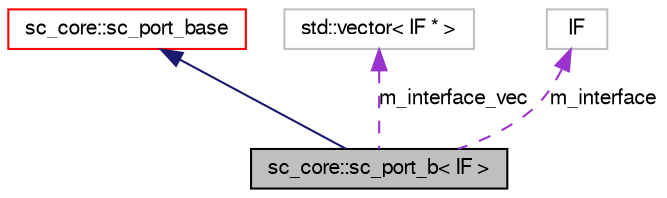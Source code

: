 digraph G
{
  edge [fontname="FreeSans",fontsize="10",labelfontname="FreeSans",labelfontsize="10"];
  node [fontname="FreeSans",fontsize="10",shape=record];
  Node1 [label="sc_core::sc_port_b\< IF \>",height=0.2,width=0.4,color="black", fillcolor="grey75", style="filled" fontcolor="black"];
  Node2 -> Node1 [dir=back,color="midnightblue",fontsize="10",style="solid",fontname="FreeSans"];
  Node2 [label="sc_core::sc_port_base",height=0.2,width=0.4,color="red", fillcolor="white", style="filled",URL="$a00152.html"];
  Node3 -> Node1 [dir=back,color="darkorchid3",fontsize="10",style="dashed",label="m_interface_vec",fontname="FreeSans"];
  Node3 [label="std::vector\< IF * \>",height=0.2,width=0.4,color="grey75", fillcolor="white", style="filled"];
  Node4 -> Node1 [dir=back,color="darkorchid3",fontsize="10",style="dashed",label="m_interface",fontname="FreeSans"];
  Node4 [label="IF",height=0.2,width=0.4,color="grey75", fillcolor="white", style="filled"];
}
